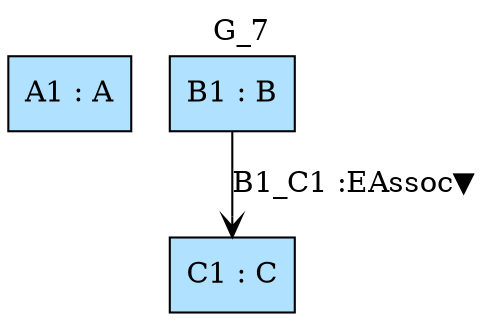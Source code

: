 digraph {graph[label=G_7,labelloc=tl,labelfontsize=12];
"A1"[shape=box,fillcolor=lightskyblue1,style = filled,label="A1 : A"];
"B1"[shape=box,fillcolor=lightskyblue1,style = filled,label="B1 : B"];
"C1"[shape=box,fillcolor=lightskyblue1,style = filled,label="C1 : C"];

"B1"->"C1"[label="B1_C1 :EAssoc▼",arrowhead=vee];
}
